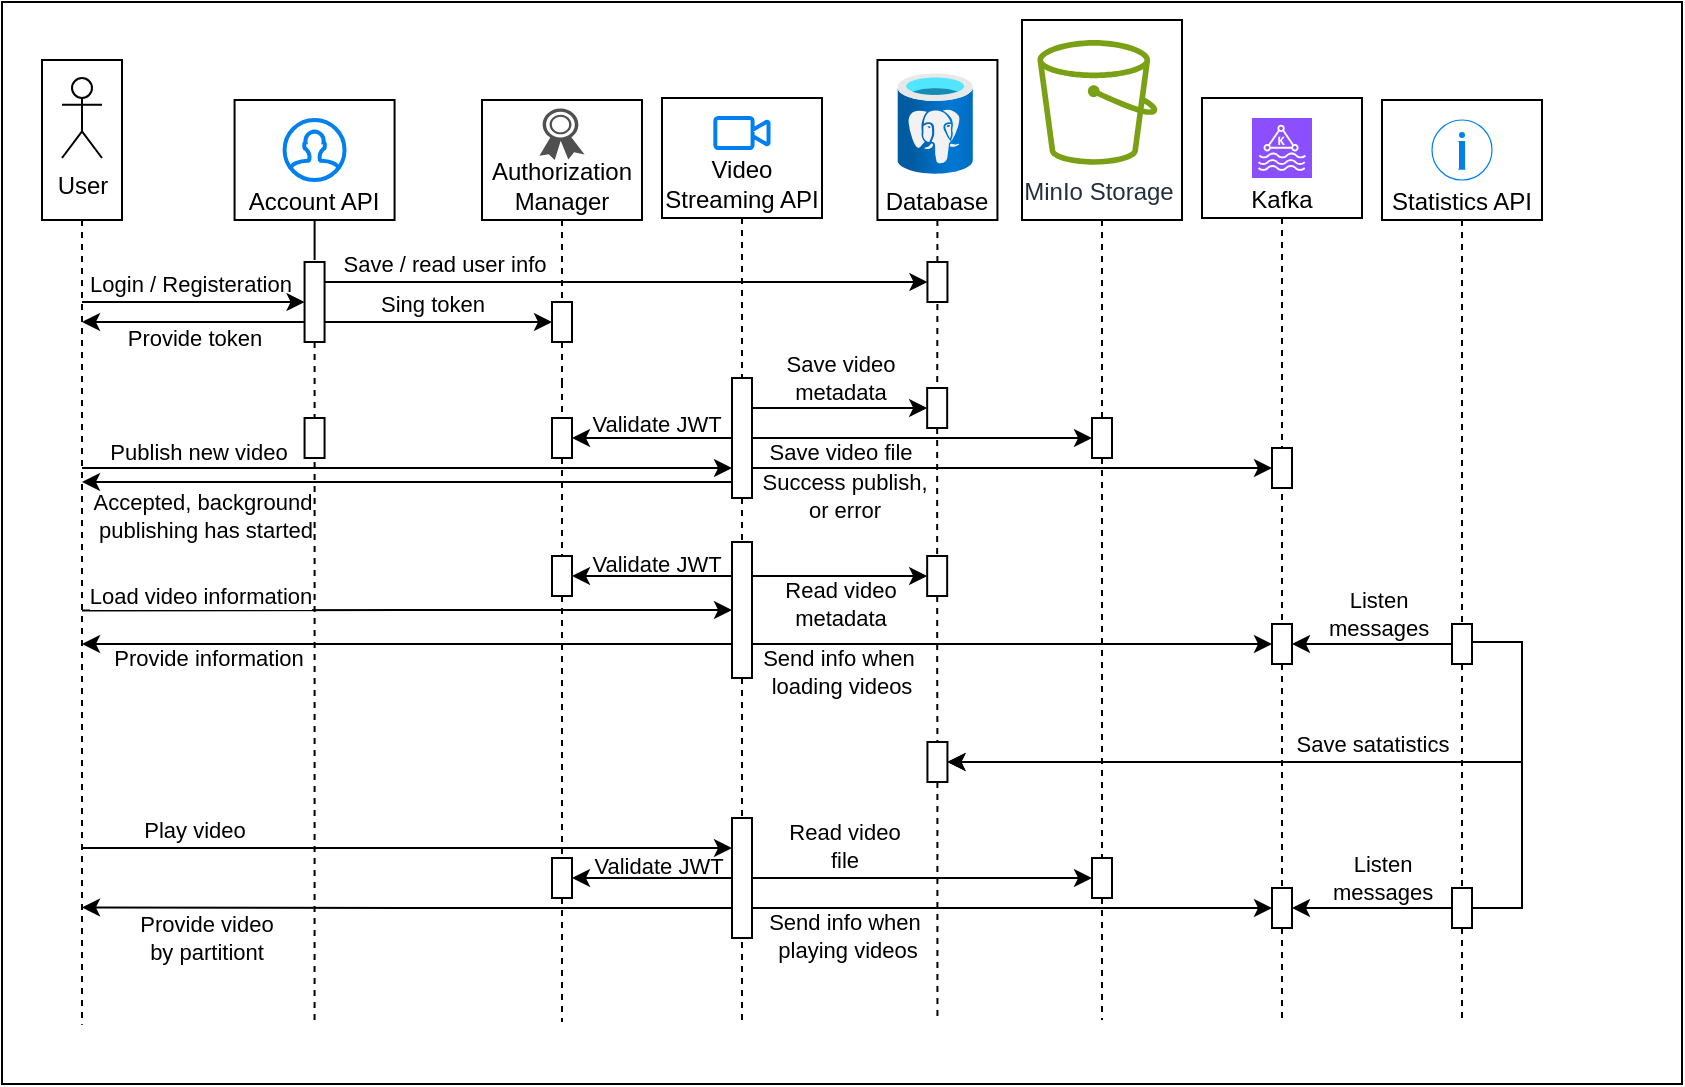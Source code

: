 <mxfile version="22.1.21" type="device">
  <diagram name="Page-1" id="vbFpHPvx4fggJos96AST">
    <mxGraphModel dx="1050" dy="605" grid="1" gridSize="10" guides="1" tooltips="1" connect="1" arrows="1" fold="1" page="1" pageScale="1" pageWidth="850" pageHeight="1100" math="0" shadow="0">
      <root>
        <mxCell id="0" />
        <mxCell id="1" parent="0" />
        <mxCell id="LuzOBhuxrL5885C9vdN_-1" value="" style="whiteSpace=wrap;html=1;" parent="1" vertex="1">
          <mxGeometry y="570" width="840" height="541" as="geometry" />
        </mxCell>
        <mxCell id="LuzOBhuxrL5885C9vdN_-2" value="" style="group" parent="1" vertex="1" connectable="0">
          <mxGeometry x="80" y="599" width="40" height="80" as="geometry" />
        </mxCell>
        <mxCell id="LuzOBhuxrL5885C9vdN_-3" style="edgeStyle=orthogonalEdgeStyle;rounded=0;orthogonalLoop=1;jettySize=auto;html=1;dashed=1;endArrow=none;endFill=0;" parent="LuzOBhuxrL5885C9vdN_-2" source="LuzOBhuxrL5885C9vdN_-4" edge="1">
          <mxGeometry relative="1" as="geometry">
            <mxPoint x="-40.0" y="482.391" as="targetPoint" />
            <Array as="points">
              <mxPoint x="-40" y="180" />
              <mxPoint x="-40" y="180" />
            </Array>
          </mxGeometry>
        </mxCell>
        <mxCell id="LuzOBhuxrL5885C9vdN_-4" value="" style="whiteSpace=wrap;html=1;verticalAlign=bottom;" parent="LuzOBhuxrL5885C9vdN_-2" vertex="1">
          <mxGeometry x="-60" width="40" height="80" as="geometry" />
        </mxCell>
        <mxCell id="LuzOBhuxrL5885C9vdN_-5" value="User" style="shape=umlActor;verticalLabelPosition=bottom;verticalAlign=top;html=1;outlineConnect=0;" parent="LuzOBhuxrL5885C9vdN_-2" vertex="1">
          <mxGeometry x="-50" y="9" width="20" height="40" as="geometry" />
        </mxCell>
        <mxCell id="LuzOBhuxrL5885C9vdN_-6" value="" style="group" parent="1" vertex="1" connectable="0">
          <mxGeometry x="116.28" y="619" width="80" height="340" as="geometry" />
        </mxCell>
        <mxCell id="LuzOBhuxrL5885C9vdN_-7" value="" style="group" parent="LuzOBhuxrL5885C9vdN_-6" vertex="1" connectable="0">
          <mxGeometry width="80" height="340" as="geometry" />
        </mxCell>
        <mxCell id="LuzOBhuxrL5885C9vdN_-8" value="" style="group" parent="LuzOBhuxrL5885C9vdN_-7" vertex="1" connectable="0">
          <mxGeometry width="80" height="340" as="geometry" />
        </mxCell>
        <mxCell id="LuzOBhuxrL5885C9vdN_-9" style="edgeStyle=orthogonalEdgeStyle;rounded=0;orthogonalLoop=1;jettySize=auto;html=1;dashed=1;endArrow=none;endFill=0;" parent="LuzOBhuxrL5885C9vdN_-8" source="LuzOBhuxrL5885C9vdN_-12" edge="1">
          <mxGeometry relative="1" as="geometry">
            <mxPoint x="40" y="461" as="targetPoint" />
          </mxGeometry>
        </mxCell>
        <mxCell id="LuzOBhuxrL5885C9vdN_-10" value="Account API" style="whiteSpace=wrap;html=1;labelPosition=center;verticalLabelPosition=middle;align=center;verticalAlign=bottom;" parent="LuzOBhuxrL5885C9vdN_-8" vertex="1">
          <mxGeometry width="80" height="60" as="geometry" />
        </mxCell>
        <mxCell id="LuzOBhuxrL5885C9vdN_-11" value="" style="html=1;verticalLabelPosition=bottom;align=center;labelBackgroundColor=#ffffff;verticalAlign=top;strokeWidth=2;strokeColor=#0080F0;shadow=0;dashed=0;shape=mxgraph.ios7.icons.user;" parent="LuzOBhuxrL5885C9vdN_-8" vertex="1">
          <mxGeometry x="25" y="10" width="30" height="30" as="geometry" />
        </mxCell>
        <mxCell id="z8W_s_TkQsGGAhJeiH1U-29" style="edgeStyle=orthogonalEdgeStyle;rounded=0;orthogonalLoop=1;jettySize=auto;html=1;exitX=0;exitY=0.75;exitDx=0;exitDy=0;" edge="1" parent="LuzOBhuxrL5885C9vdN_-8" source="LuzOBhuxrL5885C9vdN_-12">
          <mxGeometry relative="1" as="geometry">
            <mxPoint x="-76.28" y="111" as="targetPoint" />
          </mxGeometry>
        </mxCell>
        <mxCell id="z8W_s_TkQsGGAhJeiH1U-30" value="Provide token" style="edgeLabel;html=1;align=center;verticalAlign=middle;resizable=0;points=[];" vertex="1" connectable="0" parent="z8W_s_TkQsGGAhJeiH1U-29">
          <mxGeometry x="0.254" y="1" relative="1" as="geometry">
            <mxPoint x="14" y="6" as="offset" />
          </mxGeometry>
        </mxCell>
        <mxCell id="LuzOBhuxrL5885C9vdN_-12" value="" style="rounded=0;whiteSpace=wrap;html=1;" parent="LuzOBhuxrL5885C9vdN_-8" vertex="1">
          <mxGeometry x="35" y="81" width="10" height="40" as="geometry" />
        </mxCell>
        <mxCell id="LuzOBhuxrL5885C9vdN_-13" value="" style="edgeStyle=orthogonalEdgeStyle;rounded=0;orthogonalLoop=1;jettySize=auto;html=1;dashed=1;endArrow=none;endFill=0;" parent="LuzOBhuxrL5885C9vdN_-8" source="LuzOBhuxrL5885C9vdN_-10" target="LuzOBhuxrL5885C9vdN_-12" edge="1">
          <mxGeometry relative="1" as="geometry">
            <mxPoint x="240" y="1081" as="targetPoint" />
            <mxPoint x="240" y="680" as="sourcePoint" />
          </mxGeometry>
        </mxCell>
        <mxCell id="LuzOBhuxrL5885C9vdN_-14" value="" style="edgeStyle=none;orthogonalLoop=1;jettySize=auto;html=1;rounded=0;" parent="LuzOBhuxrL5885C9vdN_-8" edge="1">
          <mxGeometry width="100" relative="1" as="geometry">
            <mxPoint x="-76.28" y="101" as="sourcePoint" />
            <mxPoint x="35" y="101" as="targetPoint" />
            <Array as="points" />
          </mxGeometry>
        </mxCell>
        <mxCell id="LuzOBhuxrL5885C9vdN_-15" value="Login / Registeration" style="edgeLabel;html=1;align=center;verticalAlign=middle;resizable=0;points=[];labelBackgroundColor=none;" parent="LuzOBhuxrL5885C9vdN_-14" vertex="1" connectable="0">
          <mxGeometry relative="1" as="geometry">
            <mxPoint x="-2" y="-9" as="offset" />
          </mxGeometry>
        </mxCell>
        <mxCell id="LuzOBhuxrL5885C9vdN_-16" value="" style="whiteSpace=wrap;html=1;" parent="LuzOBhuxrL5885C9vdN_-8" vertex="1">
          <mxGeometry x="35" y="159" width="10" height="20" as="geometry" />
        </mxCell>
        <mxCell id="LuzOBhuxrL5885C9vdN_-17" value="" style="group" parent="1" vertex="1" connectable="0">
          <mxGeometry x="600" y="618" width="80" height="332" as="geometry" />
        </mxCell>
        <mxCell id="LuzOBhuxrL5885C9vdN_-18" value="" style="group" parent="LuzOBhuxrL5885C9vdN_-17" vertex="1" connectable="0">
          <mxGeometry width="80" height="332" as="geometry" />
        </mxCell>
        <mxCell id="LuzOBhuxrL5885C9vdN_-19" style="edgeStyle=orthogonalEdgeStyle;rounded=0;orthogonalLoop=1;jettySize=auto;html=1;dashed=1;endArrow=none;endFill=0;" parent="LuzOBhuxrL5885C9vdN_-18" source="LuzOBhuxrL5885C9vdN_-24" edge="1">
          <mxGeometry relative="1" as="geometry">
            <mxPoint x="40" y="461" as="targetPoint" />
          </mxGeometry>
        </mxCell>
        <mxCell id="LuzOBhuxrL5885C9vdN_-20" value="Kafka" style="whiteSpace=wrap;html=1;labelPosition=center;verticalLabelPosition=middle;align=center;verticalAlign=bottom;" parent="LuzOBhuxrL5885C9vdN_-18" vertex="1">
          <mxGeometry width="80" height="60" as="geometry" />
        </mxCell>
        <mxCell id="LuzOBhuxrL5885C9vdN_-21" value="" style="sketch=0;points=[[0,0,0],[0.25,0,0],[0.5,0,0],[0.75,0,0],[1,0,0],[0,1,0],[0.25,1,0],[0.5,1,0],[0.75,1,0],[1,1,0],[0,0.25,0],[0,0.5,0],[0,0.75,0],[1,0.25,0],[1,0.5,0],[1,0.75,0]];outlineConnect=0;fontColor=#232F3E;fillColor=#8C4FFF;strokeColor=#ffffff;dashed=0;verticalLabelPosition=bottom;verticalAlign=top;align=center;html=1;fontSize=12;fontStyle=0;aspect=fixed;shape=mxgraph.aws4.resourceIcon;resIcon=mxgraph.aws4.managed_streaming_for_kafka;" parent="LuzOBhuxrL5885C9vdN_-18" vertex="1">
          <mxGeometry x="25" y="10" width="30" height="30" as="geometry" />
        </mxCell>
        <mxCell id="LuzOBhuxrL5885C9vdN_-22" value="" style="whiteSpace=wrap;html=1;" parent="LuzOBhuxrL5885C9vdN_-18" vertex="1">
          <mxGeometry x="35.0" y="263" width="10" height="20" as="geometry" />
        </mxCell>
        <mxCell id="LuzOBhuxrL5885C9vdN_-23" value="" style="edgeStyle=orthogonalEdgeStyle;rounded=0;orthogonalLoop=1;jettySize=auto;html=1;dashed=1;endArrow=none;endFill=0;" parent="LuzOBhuxrL5885C9vdN_-18" source="LuzOBhuxrL5885C9vdN_-20" target="LuzOBhuxrL5885C9vdN_-22" edge="1">
          <mxGeometry relative="1" as="geometry">
            <mxPoint x="640" y="1079" as="targetPoint" />
            <mxPoint x="640" y="678" as="sourcePoint" />
          </mxGeometry>
        </mxCell>
        <mxCell id="LuzOBhuxrL5885C9vdN_-24" value="" style="whiteSpace=wrap;html=1;" parent="LuzOBhuxrL5885C9vdN_-18" vertex="1">
          <mxGeometry x="35.0" y="395" width="10" height="20" as="geometry" />
        </mxCell>
        <mxCell id="LuzOBhuxrL5885C9vdN_-25" value="" style="edgeStyle=orthogonalEdgeStyle;rounded=0;orthogonalLoop=1;jettySize=auto;html=1;dashed=1;endArrow=none;endFill=0;" parent="LuzOBhuxrL5885C9vdN_-18" source="LuzOBhuxrL5885C9vdN_-22" target="LuzOBhuxrL5885C9vdN_-24" edge="1">
          <mxGeometry relative="1" as="geometry">
            <mxPoint x="640" y="1079" as="targetPoint" />
            <mxPoint x="640" y="880" as="sourcePoint" />
          </mxGeometry>
        </mxCell>
        <mxCell id="z8W_s_TkQsGGAhJeiH1U-39" value="" style="whiteSpace=wrap;html=1;" vertex="1" parent="LuzOBhuxrL5885C9vdN_-18">
          <mxGeometry x="35.0" y="175" width="10" height="20" as="geometry" />
        </mxCell>
        <mxCell id="LuzOBhuxrL5885C9vdN_-26" value="" style="group" parent="1" vertex="1" connectable="0">
          <mxGeometry x="690" y="619" width="80" height="414" as="geometry" />
        </mxCell>
        <mxCell id="LuzOBhuxrL5885C9vdN_-27" style="edgeStyle=orthogonalEdgeStyle;rounded=0;orthogonalLoop=1;jettySize=auto;html=1;dashed=1;endArrow=none;endFill=0;" parent="LuzOBhuxrL5885C9vdN_-26" source="LuzOBhuxrL5885C9vdN_-33" edge="1">
          <mxGeometry relative="1" as="geometry">
            <mxPoint x="40" y="461" as="targetPoint" />
          </mxGeometry>
        </mxCell>
        <mxCell id="LuzOBhuxrL5885C9vdN_-28" value="Statistics API" style="whiteSpace=wrap;html=1;labelPosition=center;verticalLabelPosition=middle;align=center;verticalAlign=bottom;" parent="LuzOBhuxrL5885C9vdN_-26" vertex="1">
          <mxGeometry width="80" height="60" as="geometry" />
        </mxCell>
        <mxCell id="LuzOBhuxrL5885C9vdN_-29" value="" style="html=1;verticalLabelPosition=bottom;labelBackgroundColor=#ffffff;verticalAlign=top;shadow=0;dashed=0;strokeWidth=2;shape=mxgraph.ios7.misc.info;strokeColor=#0080f0;sketch=0;" parent="LuzOBhuxrL5885C9vdN_-26" vertex="1">
          <mxGeometry x="25" y="10" width="30" height="30" as="geometry" />
        </mxCell>
        <mxCell id="LuzOBhuxrL5885C9vdN_-30" value="" style="whiteSpace=wrap;html=1;" parent="LuzOBhuxrL5885C9vdN_-26" vertex="1">
          <mxGeometry x="35.0" y="262" width="10" height="20" as="geometry" />
        </mxCell>
        <mxCell id="LuzOBhuxrL5885C9vdN_-31" value="" style="edgeStyle=orthogonalEdgeStyle;rounded=0;orthogonalLoop=1;jettySize=auto;html=1;dashed=1;endArrow=none;endFill=0;" parent="LuzOBhuxrL5885C9vdN_-26" source="LuzOBhuxrL5885C9vdN_-28" target="LuzOBhuxrL5885C9vdN_-30" edge="1">
          <mxGeometry relative="1" as="geometry">
            <mxPoint x="730" y="1080" as="targetPoint" />
            <mxPoint x="730" y="679" as="sourcePoint" />
          </mxGeometry>
        </mxCell>
        <mxCell id="LuzOBhuxrL5885C9vdN_-32" value="" style="edgeStyle=orthogonalEdgeStyle;rounded=0;orthogonalLoop=1;jettySize=auto;html=1;dashed=1;endArrow=none;endFill=0;" parent="LuzOBhuxrL5885C9vdN_-26" source="LuzOBhuxrL5885C9vdN_-30" target="LuzOBhuxrL5885C9vdN_-33" edge="1">
          <mxGeometry relative="1" as="geometry">
            <mxPoint x="730" y="1080" as="targetPoint" />
            <mxPoint x="730" y="880" as="sourcePoint" />
          </mxGeometry>
        </mxCell>
        <mxCell id="LuzOBhuxrL5885C9vdN_-33" value="" style="whiteSpace=wrap;html=1;" parent="LuzOBhuxrL5885C9vdN_-26" vertex="1">
          <mxGeometry x="35.0" y="394" width="10" height="20" as="geometry" />
        </mxCell>
        <mxCell id="LuzOBhuxrL5885C9vdN_-34" value="" style="group" parent="1" vertex="1" connectable="0">
          <mxGeometry x="437.72" y="599" width="60" height="341" as="geometry" />
        </mxCell>
        <mxCell id="LuzOBhuxrL5885C9vdN_-35" style="edgeStyle=orthogonalEdgeStyle;rounded=0;orthogonalLoop=1;jettySize=auto;html=1;dashed=1;endArrow=none;endFill=0;" parent="LuzOBhuxrL5885C9vdN_-34" source="LuzOBhuxrL5885C9vdN_-83" edge="1">
          <mxGeometry relative="1" as="geometry">
            <mxPoint x="30" y="481" as="targetPoint" />
          </mxGeometry>
        </mxCell>
        <mxCell id="LuzOBhuxrL5885C9vdN_-36" value="" style="whiteSpace=wrap;html=1;" parent="LuzOBhuxrL5885C9vdN_-34" vertex="1">
          <mxGeometry width="60" height="80" as="geometry" />
        </mxCell>
        <mxCell id="LuzOBhuxrL5885C9vdN_-37" value="Database" style="image;aspect=fixed;html=1;points=[];align=center;fontSize=12;image=img/lib/azure2/databases/Azure_Database_PostgreSQL_Server.svg;" parent="LuzOBhuxrL5885C9vdN_-34" vertex="1">
          <mxGeometry x="10" y="6.67" width="37.72" height="50.29" as="geometry" />
        </mxCell>
        <mxCell id="LuzOBhuxrL5885C9vdN_-38" value="" style="whiteSpace=wrap;html=1;" parent="LuzOBhuxrL5885C9vdN_-34" vertex="1">
          <mxGeometry x="24.86" y="164" width="10" height="20" as="geometry" />
        </mxCell>
        <mxCell id="LuzOBhuxrL5885C9vdN_-39" value="" style="edgeStyle=orthogonalEdgeStyle;rounded=0;orthogonalLoop=1;jettySize=auto;html=1;dashed=1;endArrow=none;endFill=0;" parent="LuzOBhuxrL5885C9vdN_-34" source="LuzOBhuxrL5885C9vdN_-36" target="LuzOBhuxrL5885C9vdN_-38" edge="1">
          <mxGeometry relative="1" as="geometry">
            <mxPoint x="467.72" y="1080" as="targetPoint" />
            <mxPoint x="467.72" y="679" as="sourcePoint" />
          </mxGeometry>
        </mxCell>
        <mxCell id="LuzOBhuxrL5885C9vdN_-40" value="" style="whiteSpace=wrap;html=1;" parent="LuzOBhuxrL5885C9vdN_-34" vertex="1">
          <mxGeometry x="24.86" y="248" width="10" height="20" as="geometry" />
        </mxCell>
        <mxCell id="LuzOBhuxrL5885C9vdN_-41" value="" style="edgeStyle=orthogonalEdgeStyle;rounded=0;orthogonalLoop=1;jettySize=auto;html=1;dashed=1;endArrow=none;endFill=0;" parent="LuzOBhuxrL5885C9vdN_-34" source="LuzOBhuxrL5885C9vdN_-38" target="LuzOBhuxrL5885C9vdN_-40" edge="1">
          <mxGeometry relative="1" as="geometry">
            <mxPoint x="467.72" y="1080" as="targetPoint" />
            <mxPoint x="467.72" y="739" as="sourcePoint" />
          </mxGeometry>
        </mxCell>
        <mxCell id="LuzOBhuxrL5885C9vdN_-42" value="" style="whiteSpace=wrap;html=1;" parent="LuzOBhuxrL5885C9vdN_-34" vertex="1">
          <mxGeometry x="25.0" y="101" width="10" height="20" as="geometry" />
        </mxCell>
        <mxCell id="LuzOBhuxrL5885C9vdN_-43" value="" style="group" parent="1" vertex="1" connectable="0">
          <mxGeometry x="510" y="579" width="80" height="356" as="geometry" />
        </mxCell>
        <mxCell id="LuzOBhuxrL5885C9vdN_-44" style="edgeStyle=orthogonalEdgeStyle;rounded=0;orthogonalLoop=1;jettySize=auto;html=1;dashed=1;endArrow=none;endFill=0;" parent="LuzOBhuxrL5885C9vdN_-43" source="LuzOBhuxrL5885C9vdN_-49" edge="1">
          <mxGeometry relative="1" as="geometry">
            <mxPoint x="40" y="500" as="targetPoint" />
          </mxGeometry>
        </mxCell>
        <mxCell id="LuzOBhuxrL5885C9vdN_-45" value="" style="whiteSpace=wrap;html=1;" parent="LuzOBhuxrL5885C9vdN_-43" vertex="1">
          <mxGeometry width="80" height="100" as="geometry" />
        </mxCell>
        <mxCell id="LuzOBhuxrL5885C9vdN_-46" value="MinIo Storage&lt;br&gt;" style="sketch=0;outlineConnect=0;fontColor=#232F3E;gradientColor=none;fillColor=#7AA116;strokeColor=none;dashed=0;verticalLabelPosition=bottom;verticalAlign=top;align=center;html=1;fontSize=12;fontStyle=0;aspect=fixed;pointerEvents=1;shape=mxgraph.aws4.bucket;" parent="LuzOBhuxrL5885C9vdN_-43" vertex="1">
          <mxGeometry x="7.72" y="10" width="60" height="62.4" as="geometry" />
        </mxCell>
        <mxCell id="LuzOBhuxrL5885C9vdN_-47" value="" style="whiteSpace=wrap;html=1;" parent="LuzOBhuxrL5885C9vdN_-43" vertex="1">
          <mxGeometry x="35.0" y="199" width="10" height="20" as="geometry" />
        </mxCell>
        <mxCell id="LuzOBhuxrL5885C9vdN_-48" value="" style="edgeStyle=orthogonalEdgeStyle;rounded=0;orthogonalLoop=1;jettySize=auto;html=1;dashed=1;endArrow=none;endFill=0;" parent="LuzOBhuxrL5885C9vdN_-43" source="LuzOBhuxrL5885C9vdN_-45" target="LuzOBhuxrL5885C9vdN_-47" edge="1">
          <mxGeometry relative="1" as="geometry">
            <mxPoint x="550" y="1079" as="targetPoint" />
            <mxPoint x="550" y="679" as="sourcePoint" />
          </mxGeometry>
        </mxCell>
        <mxCell id="LuzOBhuxrL5885C9vdN_-49" value="" style="whiteSpace=wrap;html=1;" parent="LuzOBhuxrL5885C9vdN_-43" vertex="1">
          <mxGeometry x="35.0" y="419" width="10" height="20" as="geometry" />
        </mxCell>
        <mxCell id="LuzOBhuxrL5885C9vdN_-50" value="" style="edgeStyle=orthogonalEdgeStyle;rounded=0;orthogonalLoop=1;jettySize=auto;html=1;dashed=1;endArrow=none;endFill=0;" parent="LuzOBhuxrL5885C9vdN_-43" source="LuzOBhuxrL5885C9vdN_-47" target="LuzOBhuxrL5885C9vdN_-49" edge="1">
          <mxGeometry relative="1" as="geometry">
            <mxPoint x="550" y="1079" as="targetPoint" />
            <mxPoint x="550" y="759" as="sourcePoint" />
          </mxGeometry>
        </mxCell>
        <mxCell id="LuzOBhuxrL5885C9vdN_-51" value="" style="group" parent="1" vertex="1" connectable="0">
          <mxGeometry x="330" y="618" width="80" height="340" as="geometry" />
        </mxCell>
        <mxCell id="LuzOBhuxrL5885C9vdN_-52" value="" style="group" parent="LuzOBhuxrL5885C9vdN_-51" vertex="1" connectable="0">
          <mxGeometry width="80" height="340" as="geometry" />
        </mxCell>
        <mxCell id="LuzOBhuxrL5885C9vdN_-53" style="edgeStyle=orthogonalEdgeStyle;rounded=0;orthogonalLoop=1;jettySize=auto;html=1;dashed=1;endArrow=none;endFill=0;" parent="LuzOBhuxrL5885C9vdN_-52" source="LuzOBhuxrL5885C9vdN_-56" edge="1">
          <mxGeometry relative="1" as="geometry">
            <mxPoint x="40" y="461" as="targetPoint" />
          </mxGeometry>
        </mxCell>
        <mxCell id="LuzOBhuxrL5885C9vdN_-54" value="Video Streaming API" style="whiteSpace=wrap;html=1;labelPosition=center;verticalLabelPosition=middle;align=center;verticalAlign=bottom;" parent="LuzOBhuxrL5885C9vdN_-52" vertex="1">
          <mxGeometry width="80" height="60" as="geometry" />
        </mxCell>
        <mxCell id="LuzOBhuxrL5885C9vdN_-55" value="" style="html=1;verticalLabelPosition=bottom;align=center;labelBackgroundColor=#ffffff;verticalAlign=top;strokeWidth=2;strokeColor=#0080F0;shadow=0;dashed=0;shape=mxgraph.ios7.icons.video_conversation;" parent="LuzOBhuxrL5885C9vdN_-52" vertex="1">
          <mxGeometry x="26.667" y="10" width="26.667" height="15" as="geometry" />
        </mxCell>
        <mxCell id="z8W_s_TkQsGGAhJeiH1U-31" style="edgeStyle=orthogonalEdgeStyle;rounded=0;orthogonalLoop=1;jettySize=auto;html=1;exitX=0;exitY=1;exitDx=0;exitDy=0;" edge="1" parent="LuzOBhuxrL5885C9vdN_-52" source="LuzOBhuxrL5885C9vdN_-56">
          <mxGeometry relative="1" as="geometry">
            <mxPoint x="-290" y="192" as="targetPoint" />
            <Array as="points">
              <mxPoint x="35" y="192" />
            </Array>
          </mxGeometry>
        </mxCell>
        <mxCell id="z8W_s_TkQsGGAhJeiH1U-32" value="Accepted, background&lt;br&gt;&amp;nbsp;publishing has started" style="edgeLabel;html=1;align=center;verticalAlign=middle;resizable=0;points=[];labelBackgroundColor=none;" vertex="1" connectable="0" parent="z8W_s_TkQsGGAhJeiH1U-31">
          <mxGeometry x="0.67" y="1" relative="1" as="geometry">
            <mxPoint x="5" y="16" as="offset" />
          </mxGeometry>
        </mxCell>
        <mxCell id="LuzOBhuxrL5885C9vdN_-56" value="" style="whiteSpace=wrap;html=1;" parent="LuzOBhuxrL5885C9vdN_-52" vertex="1">
          <mxGeometry x="35" y="140" width="10" height="60" as="geometry" />
        </mxCell>
        <mxCell id="LuzOBhuxrL5885C9vdN_-57" value="" style="edgeStyle=orthogonalEdgeStyle;rounded=0;orthogonalLoop=1;jettySize=auto;html=1;dashed=1;endArrow=none;endFill=0;" parent="LuzOBhuxrL5885C9vdN_-52" source="LuzOBhuxrL5885C9vdN_-54" target="LuzOBhuxrL5885C9vdN_-56" edge="1">
          <mxGeometry relative="1" as="geometry">
            <mxPoint x="360" y="1080" as="targetPoint" />
            <mxPoint x="360" y="679" as="sourcePoint" />
          </mxGeometry>
        </mxCell>
        <mxCell id="z8W_s_TkQsGGAhJeiH1U-33" style="edgeStyle=orthogonalEdgeStyle;rounded=0;orthogonalLoop=1;jettySize=auto;html=1;exitX=0;exitY=0.75;exitDx=0;exitDy=0;" edge="1" parent="LuzOBhuxrL5885C9vdN_-52" source="LuzOBhuxrL5885C9vdN_-58">
          <mxGeometry relative="1" as="geometry">
            <mxPoint x="-290" y="273" as="targetPoint" />
          </mxGeometry>
        </mxCell>
        <mxCell id="z8W_s_TkQsGGAhJeiH1U-34" value="Provide information" style="edgeLabel;html=1;align=center;verticalAlign=middle;resizable=0;points=[];" vertex="1" connectable="0" parent="z8W_s_TkQsGGAhJeiH1U-33">
          <mxGeometry x="0.758" y="-2" relative="1" as="geometry">
            <mxPoint x="23" y="9" as="offset" />
          </mxGeometry>
        </mxCell>
        <mxCell id="z8W_s_TkQsGGAhJeiH1U-42" style="edgeStyle=orthogonalEdgeStyle;rounded=0;orthogonalLoop=1;jettySize=auto;html=1;exitX=0;exitY=0.5;exitDx=0;exitDy=0;startArrow=classic;startFill=1;endArrow=none;endFill=0;" edge="1" parent="LuzOBhuxrL5885C9vdN_-52" source="LuzOBhuxrL5885C9vdN_-58">
          <mxGeometry relative="1" as="geometry">
            <mxPoint x="-290" y="256.231" as="targetPoint" />
          </mxGeometry>
        </mxCell>
        <mxCell id="z8W_s_TkQsGGAhJeiH1U-43" value="Load video information" style="edgeLabel;html=1;align=center;verticalAlign=middle;resizable=0;points=[];" vertex="1" connectable="0" parent="z8W_s_TkQsGGAhJeiH1U-42">
          <mxGeometry x="0.695" relative="1" as="geometry">
            <mxPoint x="9" y="-8" as="offset" />
          </mxGeometry>
        </mxCell>
        <mxCell id="LuzOBhuxrL5885C9vdN_-58" value="" style="whiteSpace=wrap;html=1;" parent="LuzOBhuxrL5885C9vdN_-52" vertex="1">
          <mxGeometry x="35" y="222" width="10" height="68" as="geometry" />
        </mxCell>
        <mxCell id="z8W_s_TkQsGGAhJeiH1U-35" style="edgeStyle=orthogonalEdgeStyle;rounded=0;orthogonalLoop=1;jettySize=auto;html=1;exitX=0;exitY=0.75;exitDx=0;exitDy=0;" edge="1" parent="LuzOBhuxrL5885C9vdN_-52" source="LuzOBhuxrL5885C9vdN_-59">
          <mxGeometry relative="1" as="geometry">
            <mxPoint x="-290" y="404.692" as="targetPoint" />
          </mxGeometry>
        </mxCell>
        <mxCell id="z8W_s_TkQsGGAhJeiH1U-36" value="Provide video&lt;br style=&quot;border-color: var(--border-color);&quot;&gt;by partitiont" style="edgeLabel;html=1;align=center;verticalAlign=middle;resizable=0;points=[];" vertex="1" connectable="0" parent="z8W_s_TkQsGGAhJeiH1U-35">
          <mxGeometry x="0.75" y="3" relative="1" as="geometry">
            <mxPoint x="21" y="12" as="offset" />
          </mxGeometry>
        </mxCell>
        <mxCell id="LuzOBhuxrL5885C9vdN_-59" value="" style="whiteSpace=wrap;html=1;" parent="LuzOBhuxrL5885C9vdN_-52" vertex="1">
          <mxGeometry x="35" y="360" width="10" height="60" as="geometry" />
        </mxCell>
        <mxCell id="LuzOBhuxrL5885C9vdN_-60" value="" style="edgeStyle=none;orthogonalLoop=1;jettySize=auto;html=1;rounded=0;entryX=0;entryY=0.75;entryDx=0;entryDy=0;" parent="1" edge="1" target="LuzOBhuxrL5885C9vdN_-56">
          <mxGeometry width="100" relative="1" as="geometry">
            <mxPoint x="40" y="803" as="sourcePoint" />
            <mxPoint x="353.09" y="805.841" as="targetPoint" />
            <Array as="points" />
          </mxGeometry>
        </mxCell>
        <mxCell id="LuzOBhuxrL5885C9vdN_-61" value="Publish new video" style="edgeLabel;html=1;align=center;verticalAlign=middle;resizable=0;points=[];" parent="LuzOBhuxrL5885C9vdN_-60" vertex="1" connectable="0">
          <mxGeometry x="-0.498" y="1" relative="1" as="geometry">
            <mxPoint x="-24" y="-7" as="offset" />
          </mxGeometry>
        </mxCell>
        <mxCell id="LuzOBhuxrL5885C9vdN_-64" value="" style="edgeStyle=none;orthogonalLoop=1;jettySize=auto;html=1;rounded=0;entryX=0;entryY=0.25;entryDx=0;entryDy=0;" parent="1" edge="1" target="LuzOBhuxrL5885C9vdN_-59">
          <mxGeometry width="100" relative="1" as="geometry">
            <mxPoint x="40" y="993" as="sourcePoint" />
            <mxPoint x="355" y="999" as="targetPoint" />
            <Array as="points" />
          </mxGeometry>
        </mxCell>
        <mxCell id="LuzOBhuxrL5885C9vdN_-65" value="Play video" style="edgeLabel;html=1;align=center;verticalAlign=middle;resizable=0;points=[];" parent="LuzOBhuxrL5885C9vdN_-64" vertex="1" connectable="0">
          <mxGeometry x="-0.498" y="1" relative="1" as="geometry">
            <mxPoint x="-26" y="-8" as="offset" />
          </mxGeometry>
        </mxCell>
        <mxCell id="LuzOBhuxrL5885C9vdN_-66" style="edgeStyle=orthogonalEdgeStyle;rounded=0;orthogonalLoop=1;jettySize=auto;html=1;entryX=0;entryY=0.5;entryDx=0;entryDy=0;exitX=1;exitY=0.5;exitDx=0;exitDy=0;" parent="1" source="LuzOBhuxrL5885C9vdN_-59" target="LuzOBhuxrL5885C9vdN_-49" edge="1">
          <mxGeometry relative="1" as="geometry">
            <mxPoint x="370" y="925" as="sourcePoint" />
          </mxGeometry>
        </mxCell>
        <mxCell id="LuzOBhuxrL5885C9vdN_-67" value="Read video&lt;br style=&quot;border-color: var(--border-color);&quot;&gt;file" style="edgeLabel;html=1;align=center;verticalAlign=middle;resizable=0;points=[];" parent="LuzOBhuxrL5885C9vdN_-66" vertex="1" connectable="0">
          <mxGeometry x="-0.53" y="-3" relative="1" as="geometry">
            <mxPoint x="6" y="-19" as="offset" />
          </mxGeometry>
        </mxCell>
        <mxCell id="LuzOBhuxrL5885C9vdN_-68" style="edgeStyle=orthogonalEdgeStyle;rounded=0;orthogonalLoop=1;jettySize=auto;html=1;exitX=1;exitY=0.25;exitDx=0;exitDy=0;entryX=0;entryY=0.5;entryDx=0;entryDy=0;" parent="1" source="LuzOBhuxrL5885C9vdN_-58" target="LuzOBhuxrL5885C9vdN_-40" edge="1">
          <mxGeometry relative="1" as="geometry" />
        </mxCell>
        <mxCell id="LuzOBhuxrL5885C9vdN_-69" value="Read video&lt;br style=&quot;border-color: var(--border-color);&quot;&gt;metadata" style="edgeLabel;html=1;align=center;verticalAlign=middle;resizable=0;points=[];" parent="LuzOBhuxrL5885C9vdN_-68" vertex="1" connectable="0">
          <mxGeometry relative="1" as="geometry">
            <mxPoint y="14" as="offset" />
          </mxGeometry>
        </mxCell>
        <mxCell id="LuzOBhuxrL5885C9vdN_-70" style="edgeStyle=orthogonalEdgeStyle;rounded=0;orthogonalLoop=1;jettySize=auto;html=1;exitX=1;exitY=0.75;exitDx=0;exitDy=0;entryX=0;entryY=0.5;entryDx=0;entryDy=0;" parent="1" source="LuzOBhuxrL5885C9vdN_-58" target="LuzOBhuxrL5885C9vdN_-22" edge="1">
          <mxGeometry relative="1" as="geometry" />
        </mxCell>
        <mxCell id="LuzOBhuxrL5885C9vdN_-71" value="Send info when&lt;br&gt;&amp;nbsp;loading videos" style="edgeLabel;html=1;align=center;verticalAlign=middle;resizable=0;points=[];" parent="LuzOBhuxrL5885C9vdN_-70" vertex="1" connectable="0">
          <mxGeometry x="-0.653" y="-2" relative="1" as="geometry">
            <mxPoint x="-2" y="12" as="offset" />
          </mxGeometry>
        </mxCell>
        <mxCell id="LuzOBhuxrL5885C9vdN_-72" style="edgeStyle=orthogonalEdgeStyle;rounded=0;orthogonalLoop=1;jettySize=auto;html=1;exitX=1;exitY=0.75;exitDx=0;exitDy=0;entryX=0;entryY=0.5;entryDx=0;entryDy=0;" parent="1" source="LuzOBhuxrL5885C9vdN_-59" target="LuzOBhuxrL5885C9vdN_-24" edge="1">
          <mxGeometry relative="1" as="geometry" />
        </mxCell>
        <mxCell id="LuzOBhuxrL5885C9vdN_-73" value="Send info when&lt;br style=&quot;border-color: var(--border-color);&quot;&gt;&amp;nbsp;playing videos" style="edgeLabel;html=1;align=center;verticalAlign=middle;resizable=0;points=[];" parent="LuzOBhuxrL5885C9vdN_-72" vertex="1" connectable="0">
          <mxGeometry x="-0.672" y="2" relative="1" as="geometry">
            <mxPoint x="3" y="16" as="offset" />
          </mxGeometry>
        </mxCell>
        <mxCell id="LuzOBhuxrL5885C9vdN_-76" style="edgeStyle=orthogonalEdgeStyle;rounded=0;orthogonalLoop=1;jettySize=auto;html=1;exitX=1;exitY=0.25;exitDx=0;exitDy=0;entryX=0;entryY=0.5;entryDx=0;entryDy=0;" parent="1" source="LuzOBhuxrL5885C9vdN_-56" target="LuzOBhuxrL5885C9vdN_-38" edge="1">
          <mxGeometry relative="1" as="geometry" />
        </mxCell>
        <mxCell id="LuzOBhuxrL5885C9vdN_-77" value="Save video&lt;br style=&quot;border-color: var(--border-color);&quot;&gt;metadata" style="edgeLabel;html=1;align=center;verticalAlign=middle;resizable=0;points=[];" parent="LuzOBhuxrL5885C9vdN_-76" vertex="1" connectable="0">
          <mxGeometry relative="1" as="geometry">
            <mxPoint y="-15" as="offset" />
          </mxGeometry>
        </mxCell>
        <mxCell id="LuzOBhuxrL5885C9vdN_-78" style="edgeStyle=orthogonalEdgeStyle;rounded=0;orthogonalLoop=1;jettySize=auto;html=1;exitX=1;exitY=0.5;exitDx=0;exitDy=0;entryX=0;entryY=0.5;entryDx=0;entryDy=0;" parent="1" source="LuzOBhuxrL5885C9vdN_-56" target="LuzOBhuxrL5885C9vdN_-47" edge="1">
          <mxGeometry relative="1" as="geometry" />
        </mxCell>
        <mxCell id="LuzOBhuxrL5885C9vdN_-79" value="Save video file" style="edgeLabel;html=1;align=center;verticalAlign=middle;resizable=0;points=[];" parent="LuzOBhuxrL5885C9vdN_-78" vertex="1" connectable="0">
          <mxGeometry relative="1" as="geometry">
            <mxPoint x="-41" y="7" as="offset" />
          </mxGeometry>
        </mxCell>
        <mxCell id="LuzOBhuxrL5885C9vdN_-80" style="edgeStyle=orthogonalEdgeStyle;rounded=0;orthogonalLoop=1;jettySize=auto;html=1;exitX=1;exitY=0.25;exitDx=0;exitDy=0;entryX=0;entryY=0.5;entryDx=0;entryDy=0;" parent="1" source="LuzOBhuxrL5885C9vdN_-12" target="LuzOBhuxrL5885C9vdN_-42" edge="1">
          <mxGeometry relative="1" as="geometry" />
        </mxCell>
        <mxCell id="LuzOBhuxrL5885C9vdN_-81" value="Save / read user info" style="edgeLabel;html=1;align=center;verticalAlign=middle;resizable=0;points=[];" parent="LuzOBhuxrL5885C9vdN_-80" vertex="1" connectable="0">
          <mxGeometry x="-0.19" y="-3" relative="1" as="geometry">
            <mxPoint x="-63" y="-12" as="offset" />
          </mxGeometry>
        </mxCell>
        <mxCell id="LuzOBhuxrL5885C9vdN_-82" style="edgeStyle=orthogonalEdgeStyle;rounded=0;orthogonalLoop=1;jettySize=auto;html=1;entryX=1;entryY=0.5;entryDx=0;entryDy=0;" parent="1" source="LuzOBhuxrL5885C9vdN_-30" target="LuzOBhuxrL5885C9vdN_-22" edge="1">
          <mxGeometry relative="1" as="geometry" />
        </mxCell>
        <mxCell id="z8W_s_TkQsGGAhJeiH1U-37" value="Listen&lt;br&gt;messages" style="edgeLabel;html=1;align=center;verticalAlign=middle;resizable=0;points=[];" vertex="1" connectable="0" parent="LuzOBhuxrL5885C9vdN_-82">
          <mxGeometry x="-0.16" y="1" relative="1" as="geometry">
            <mxPoint x="-4" y="-16" as="offset" />
          </mxGeometry>
        </mxCell>
        <mxCell id="LuzOBhuxrL5885C9vdN_-83" value="" style="whiteSpace=wrap;html=1;" parent="1" vertex="1">
          <mxGeometry x="462.72" y="940" width="10" height="20" as="geometry" />
        </mxCell>
        <mxCell id="LuzOBhuxrL5885C9vdN_-84" value="" style="edgeStyle=orthogonalEdgeStyle;rounded=0;orthogonalLoop=1;jettySize=auto;html=1;dashed=1;endArrow=none;endFill=0;" parent="1" source="LuzOBhuxrL5885C9vdN_-40" target="LuzOBhuxrL5885C9vdN_-83" edge="1">
          <mxGeometry relative="1" as="geometry">
            <mxPoint x="905.44" y="1679" as="targetPoint" />
            <mxPoint x="905.44" y="1459" as="sourcePoint" />
          </mxGeometry>
        </mxCell>
        <mxCell id="LuzOBhuxrL5885C9vdN_-85" style="edgeStyle=orthogonalEdgeStyle;rounded=0;orthogonalLoop=1;jettySize=auto;html=1;entryX=1;entryY=0.5;entryDx=0;entryDy=0;" parent="1" source="LuzOBhuxrL5885C9vdN_-33" target="LuzOBhuxrL5885C9vdN_-24" edge="1">
          <mxGeometry relative="1" as="geometry" />
        </mxCell>
        <mxCell id="z8W_s_TkQsGGAhJeiH1U-38" value="Listen&lt;br&gt;messages" style="edgeLabel;html=1;align=center;verticalAlign=middle;resizable=0;points=[];" vertex="1" connectable="0" parent="LuzOBhuxrL5885C9vdN_-85">
          <mxGeometry x="0.033" y="3" relative="1" as="geometry">
            <mxPoint x="6" y="-18" as="offset" />
          </mxGeometry>
        </mxCell>
        <mxCell id="LuzOBhuxrL5885C9vdN_-86" style="edgeStyle=orthogonalEdgeStyle;rounded=0;orthogonalLoop=1;jettySize=auto;html=1;entryX=1;entryY=0.5;entryDx=0;entryDy=0;" parent="1" source="LuzOBhuxrL5885C9vdN_-30" target="LuzOBhuxrL5885C9vdN_-83" edge="1">
          <mxGeometry relative="1" as="geometry">
            <Array as="points">
              <mxPoint x="760" y="890" />
              <mxPoint x="760" y="950" />
            </Array>
          </mxGeometry>
        </mxCell>
        <mxCell id="LuzOBhuxrL5885C9vdN_-87" style="edgeStyle=orthogonalEdgeStyle;rounded=0;orthogonalLoop=1;jettySize=auto;html=1;entryX=1;entryY=0.5;entryDx=0;entryDy=0;" parent="1" source="LuzOBhuxrL5885C9vdN_-33" target="LuzOBhuxrL5885C9vdN_-83" edge="1">
          <mxGeometry relative="1" as="geometry">
            <Array as="points">
              <mxPoint x="760" y="1023" />
              <mxPoint x="760" y="950" />
            </Array>
          </mxGeometry>
        </mxCell>
        <mxCell id="LuzOBhuxrL5885C9vdN_-88" value="Save satatistics" style="edgeLabel;html=1;align=center;verticalAlign=middle;resizable=0;points=[];" parent="LuzOBhuxrL5885C9vdN_-87" vertex="1" connectable="0">
          <mxGeometry x="-0.151" y="-1" relative="1" as="geometry">
            <mxPoint x="-10" y="-8" as="offset" />
          </mxGeometry>
        </mxCell>
        <mxCell id="z8W_s_TkQsGGAhJeiH1U-1" value="" style="group" vertex="1" connectable="0" parent="1">
          <mxGeometry x="239.996" y="618.999" width="80" height="60" as="geometry" />
        </mxCell>
        <mxCell id="z8W_s_TkQsGGAhJeiH1U-2" value="" style="group" vertex="1" connectable="0" parent="z8W_s_TkQsGGAhJeiH1U-1">
          <mxGeometry width="80.0" height="60" as="geometry" />
        </mxCell>
        <mxCell id="z8W_s_TkQsGGAhJeiH1U-3" value="" style="group" vertex="1" connectable="0" parent="z8W_s_TkQsGGAhJeiH1U-2">
          <mxGeometry width="80.0" height="60" as="geometry" />
        </mxCell>
        <mxCell id="z8W_s_TkQsGGAhJeiH1U-4" value="&lt;font style=&quot;font-size: 12px;&quot;&gt;Authorization Manager&lt;/font&gt;" style="whiteSpace=wrap;html=1;labelPosition=center;verticalLabelPosition=middle;align=center;verticalAlign=bottom;" vertex="1" parent="z8W_s_TkQsGGAhJeiH1U-3">
          <mxGeometry width="80.0" height="60" as="geometry" />
        </mxCell>
        <mxCell id="z8W_s_TkQsGGAhJeiH1U-5" value="" style="sketch=0;pointerEvents=1;shadow=0;dashed=0;html=1;strokeColor=none;fillColor=#505050;labelPosition=center;verticalLabelPosition=bottom;verticalAlign=top;outlineConnect=0;align=center;shape=mxgraph.office.security.token;" vertex="1" parent="z8W_s_TkQsGGAhJeiH1U-3">
          <mxGeometry x="28.72" y="4.29" width="22.56" height="25.71" as="geometry" />
        </mxCell>
        <mxCell id="z8W_s_TkQsGGAhJeiH1U-6" style="edgeStyle=orthogonalEdgeStyle;rounded=0;orthogonalLoop=1;jettySize=auto;html=1;dashed=1;endArrow=none;endFill=0;" edge="1" parent="1" source="z8W_s_TkQsGGAhJeiH1U-15">
          <mxGeometry relative="1" as="geometry">
            <mxPoint x="280" y="1080" as="targetPoint" />
            <Array as="points">
              <mxPoint x="280" y="1080" />
            </Array>
          </mxGeometry>
        </mxCell>
        <mxCell id="z8W_s_TkQsGGAhJeiH1U-9" value="" style="edgeStyle=orthogonalEdgeStyle;rounded=0;orthogonalLoop=1;jettySize=auto;html=1;dashed=1;endArrow=none;endFill=0;" edge="1" parent="1" source="z8W_s_TkQsGGAhJeiH1U-4" target="z8W_s_TkQsGGAhJeiH1U-8">
          <mxGeometry relative="1" as="geometry">
            <mxPoint x="280" y="679" as="sourcePoint" />
            <mxPoint x="280" y="1080" as="targetPoint" />
            <Array as="points" />
          </mxGeometry>
        </mxCell>
        <mxCell id="z8W_s_TkQsGGAhJeiH1U-8" value="" style="whiteSpace=wrap;html=1;" vertex="1" parent="1">
          <mxGeometry x="275" y="720" width="10" height="20" as="geometry" />
        </mxCell>
        <mxCell id="z8W_s_TkQsGGAhJeiH1U-11" value="" style="edgeStyle=orthogonalEdgeStyle;rounded=0;orthogonalLoop=1;jettySize=auto;html=1;dashed=1;endArrow=none;endFill=0;" edge="1" parent="1" source="z8W_s_TkQsGGAhJeiH1U-8" target="z8W_s_TkQsGGAhJeiH1U-10">
          <mxGeometry relative="1" as="geometry">
            <mxPoint x="280" y="739" as="sourcePoint" />
            <mxPoint x="280" y="1080" as="targetPoint" />
            <Array as="points" />
          </mxGeometry>
        </mxCell>
        <mxCell id="z8W_s_TkQsGGAhJeiH1U-10" value="" style="whiteSpace=wrap;html=1;" vertex="1" parent="1">
          <mxGeometry x="275" y="778" width="10" height="20" as="geometry" />
        </mxCell>
        <mxCell id="z8W_s_TkQsGGAhJeiH1U-12" style="edgeStyle=orthogonalEdgeStyle;rounded=0;orthogonalLoop=1;jettySize=auto;html=1;exitX=0;exitY=0.5;exitDx=0;exitDy=0;entryX=1;entryY=0.5;entryDx=0;entryDy=0;" edge="1" parent="1" source="LuzOBhuxrL5885C9vdN_-56" target="z8W_s_TkQsGGAhJeiH1U-10">
          <mxGeometry relative="1" as="geometry" />
        </mxCell>
        <mxCell id="z8W_s_TkQsGGAhJeiH1U-26" value="Validate JWT" style="edgeLabel;html=1;align=center;verticalAlign=middle;resizable=0;points=[];labelBackgroundColor=none;" vertex="1" connectable="0" parent="z8W_s_TkQsGGAhJeiH1U-12">
          <mxGeometry x="0.012" y="-2" relative="1" as="geometry">
            <mxPoint x="2" y="-5" as="offset" />
          </mxGeometry>
        </mxCell>
        <mxCell id="z8W_s_TkQsGGAhJeiH1U-15" value="" style="whiteSpace=wrap;html=1;" vertex="1" parent="1">
          <mxGeometry x="275" y="998" width="10" height="20" as="geometry" />
        </mxCell>
        <mxCell id="z8W_s_TkQsGGAhJeiH1U-17" style="edgeStyle=orthogonalEdgeStyle;rounded=0;orthogonalLoop=1;jettySize=auto;html=1;exitX=0;exitY=0.5;exitDx=0;exitDy=0;" edge="1" parent="1" source="LuzOBhuxrL5885C9vdN_-59" target="z8W_s_TkQsGGAhJeiH1U-15">
          <mxGeometry relative="1" as="geometry" />
        </mxCell>
        <mxCell id="z8W_s_TkQsGGAhJeiH1U-28" value="Validate JWT" style="edgeLabel;html=1;align=center;verticalAlign=middle;resizable=0;points=[];labelBackgroundColor=none;" vertex="1" connectable="0" parent="z8W_s_TkQsGGAhJeiH1U-17">
          <mxGeometry x="0.138" y="-1" relative="1" as="geometry">
            <mxPoint x="8" y="-5" as="offset" />
          </mxGeometry>
        </mxCell>
        <mxCell id="z8W_s_TkQsGGAhJeiH1U-16" value="" style="edgeStyle=orthogonalEdgeStyle;rounded=0;orthogonalLoop=1;jettySize=auto;html=1;dashed=1;endArrow=none;endFill=0;" edge="1" parent="1" source="z8W_s_TkQsGGAhJeiH1U-18" target="z8W_s_TkQsGGAhJeiH1U-15">
          <mxGeometry relative="1" as="geometry">
            <mxPoint x="280" y="783" as="sourcePoint" />
            <mxPoint x="280" y="1080" as="targetPoint" />
            <Array as="points" />
          </mxGeometry>
        </mxCell>
        <mxCell id="z8W_s_TkQsGGAhJeiH1U-19" value="" style="edgeStyle=orthogonalEdgeStyle;rounded=0;orthogonalLoop=1;jettySize=auto;html=1;dashed=1;endArrow=none;endFill=0;" edge="1" parent="1" source="z8W_s_TkQsGGAhJeiH1U-10" target="z8W_s_TkQsGGAhJeiH1U-18">
          <mxGeometry relative="1" as="geometry">
            <mxPoint x="280" y="783" as="sourcePoint" />
            <mxPoint x="280" y="998" as="targetPoint" />
            <Array as="points" />
          </mxGeometry>
        </mxCell>
        <mxCell id="z8W_s_TkQsGGAhJeiH1U-18" value="" style="whiteSpace=wrap;html=1;" vertex="1" parent="1">
          <mxGeometry x="275" y="847" width="10" height="20" as="geometry" />
        </mxCell>
        <mxCell id="z8W_s_TkQsGGAhJeiH1U-21" style="edgeStyle=orthogonalEdgeStyle;rounded=0;orthogonalLoop=1;jettySize=auto;html=1;exitX=0;exitY=0.25;exitDx=0;exitDy=0;entryX=1;entryY=0.5;entryDx=0;entryDy=0;" edge="1" parent="1" source="LuzOBhuxrL5885C9vdN_-58" target="z8W_s_TkQsGGAhJeiH1U-18">
          <mxGeometry relative="1" as="geometry" />
        </mxCell>
        <mxCell id="z8W_s_TkQsGGAhJeiH1U-27" value="Validate JWT" style="edgeLabel;html=1;align=center;verticalAlign=middle;resizable=0;points=[];labelBackgroundColor=none;" vertex="1" connectable="0" parent="z8W_s_TkQsGGAhJeiH1U-21">
          <mxGeometry x="0.169" y="-3" relative="1" as="geometry">
            <mxPoint x="9" y="-3" as="offset" />
          </mxGeometry>
        </mxCell>
        <mxCell id="z8W_s_TkQsGGAhJeiH1U-22" style="edgeStyle=orthogonalEdgeStyle;rounded=0;orthogonalLoop=1;jettySize=auto;html=1;exitX=1;exitY=0.75;exitDx=0;exitDy=0;entryX=0;entryY=0.5;entryDx=0;entryDy=0;" edge="1" parent="1" source="LuzOBhuxrL5885C9vdN_-12" target="z8W_s_TkQsGGAhJeiH1U-8">
          <mxGeometry relative="1" as="geometry" />
        </mxCell>
        <mxCell id="z8W_s_TkQsGGAhJeiH1U-25" value="Sing token" style="edgeLabel;html=1;align=center;verticalAlign=middle;resizable=0;points=[];" vertex="1" connectable="0" parent="z8W_s_TkQsGGAhJeiH1U-22">
          <mxGeometry x="-0.064" y="1" relative="1" as="geometry">
            <mxPoint y="-8" as="offset" />
          </mxGeometry>
        </mxCell>
        <mxCell id="z8W_s_TkQsGGAhJeiH1U-40" style="edgeStyle=orthogonalEdgeStyle;rounded=0;orthogonalLoop=1;jettySize=auto;html=1;exitX=1;exitY=0.75;exitDx=0;exitDy=0;entryX=0;entryY=0.5;entryDx=0;entryDy=0;" edge="1" parent="1" source="LuzOBhuxrL5885C9vdN_-56" target="z8W_s_TkQsGGAhJeiH1U-39">
          <mxGeometry relative="1" as="geometry" />
        </mxCell>
        <mxCell id="z8W_s_TkQsGGAhJeiH1U-41" value="Success publish,&lt;br&gt;or error" style="edgeLabel;html=1;align=center;verticalAlign=middle;resizable=0;points=[];" vertex="1" connectable="0" parent="z8W_s_TkQsGGAhJeiH1U-40">
          <mxGeometry x="-0.566" relative="1" as="geometry">
            <mxPoint x="-11" y="14" as="offset" />
          </mxGeometry>
        </mxCell>
      </root>
    </mxGraphModel>
  </diagram>
</mxfile>
